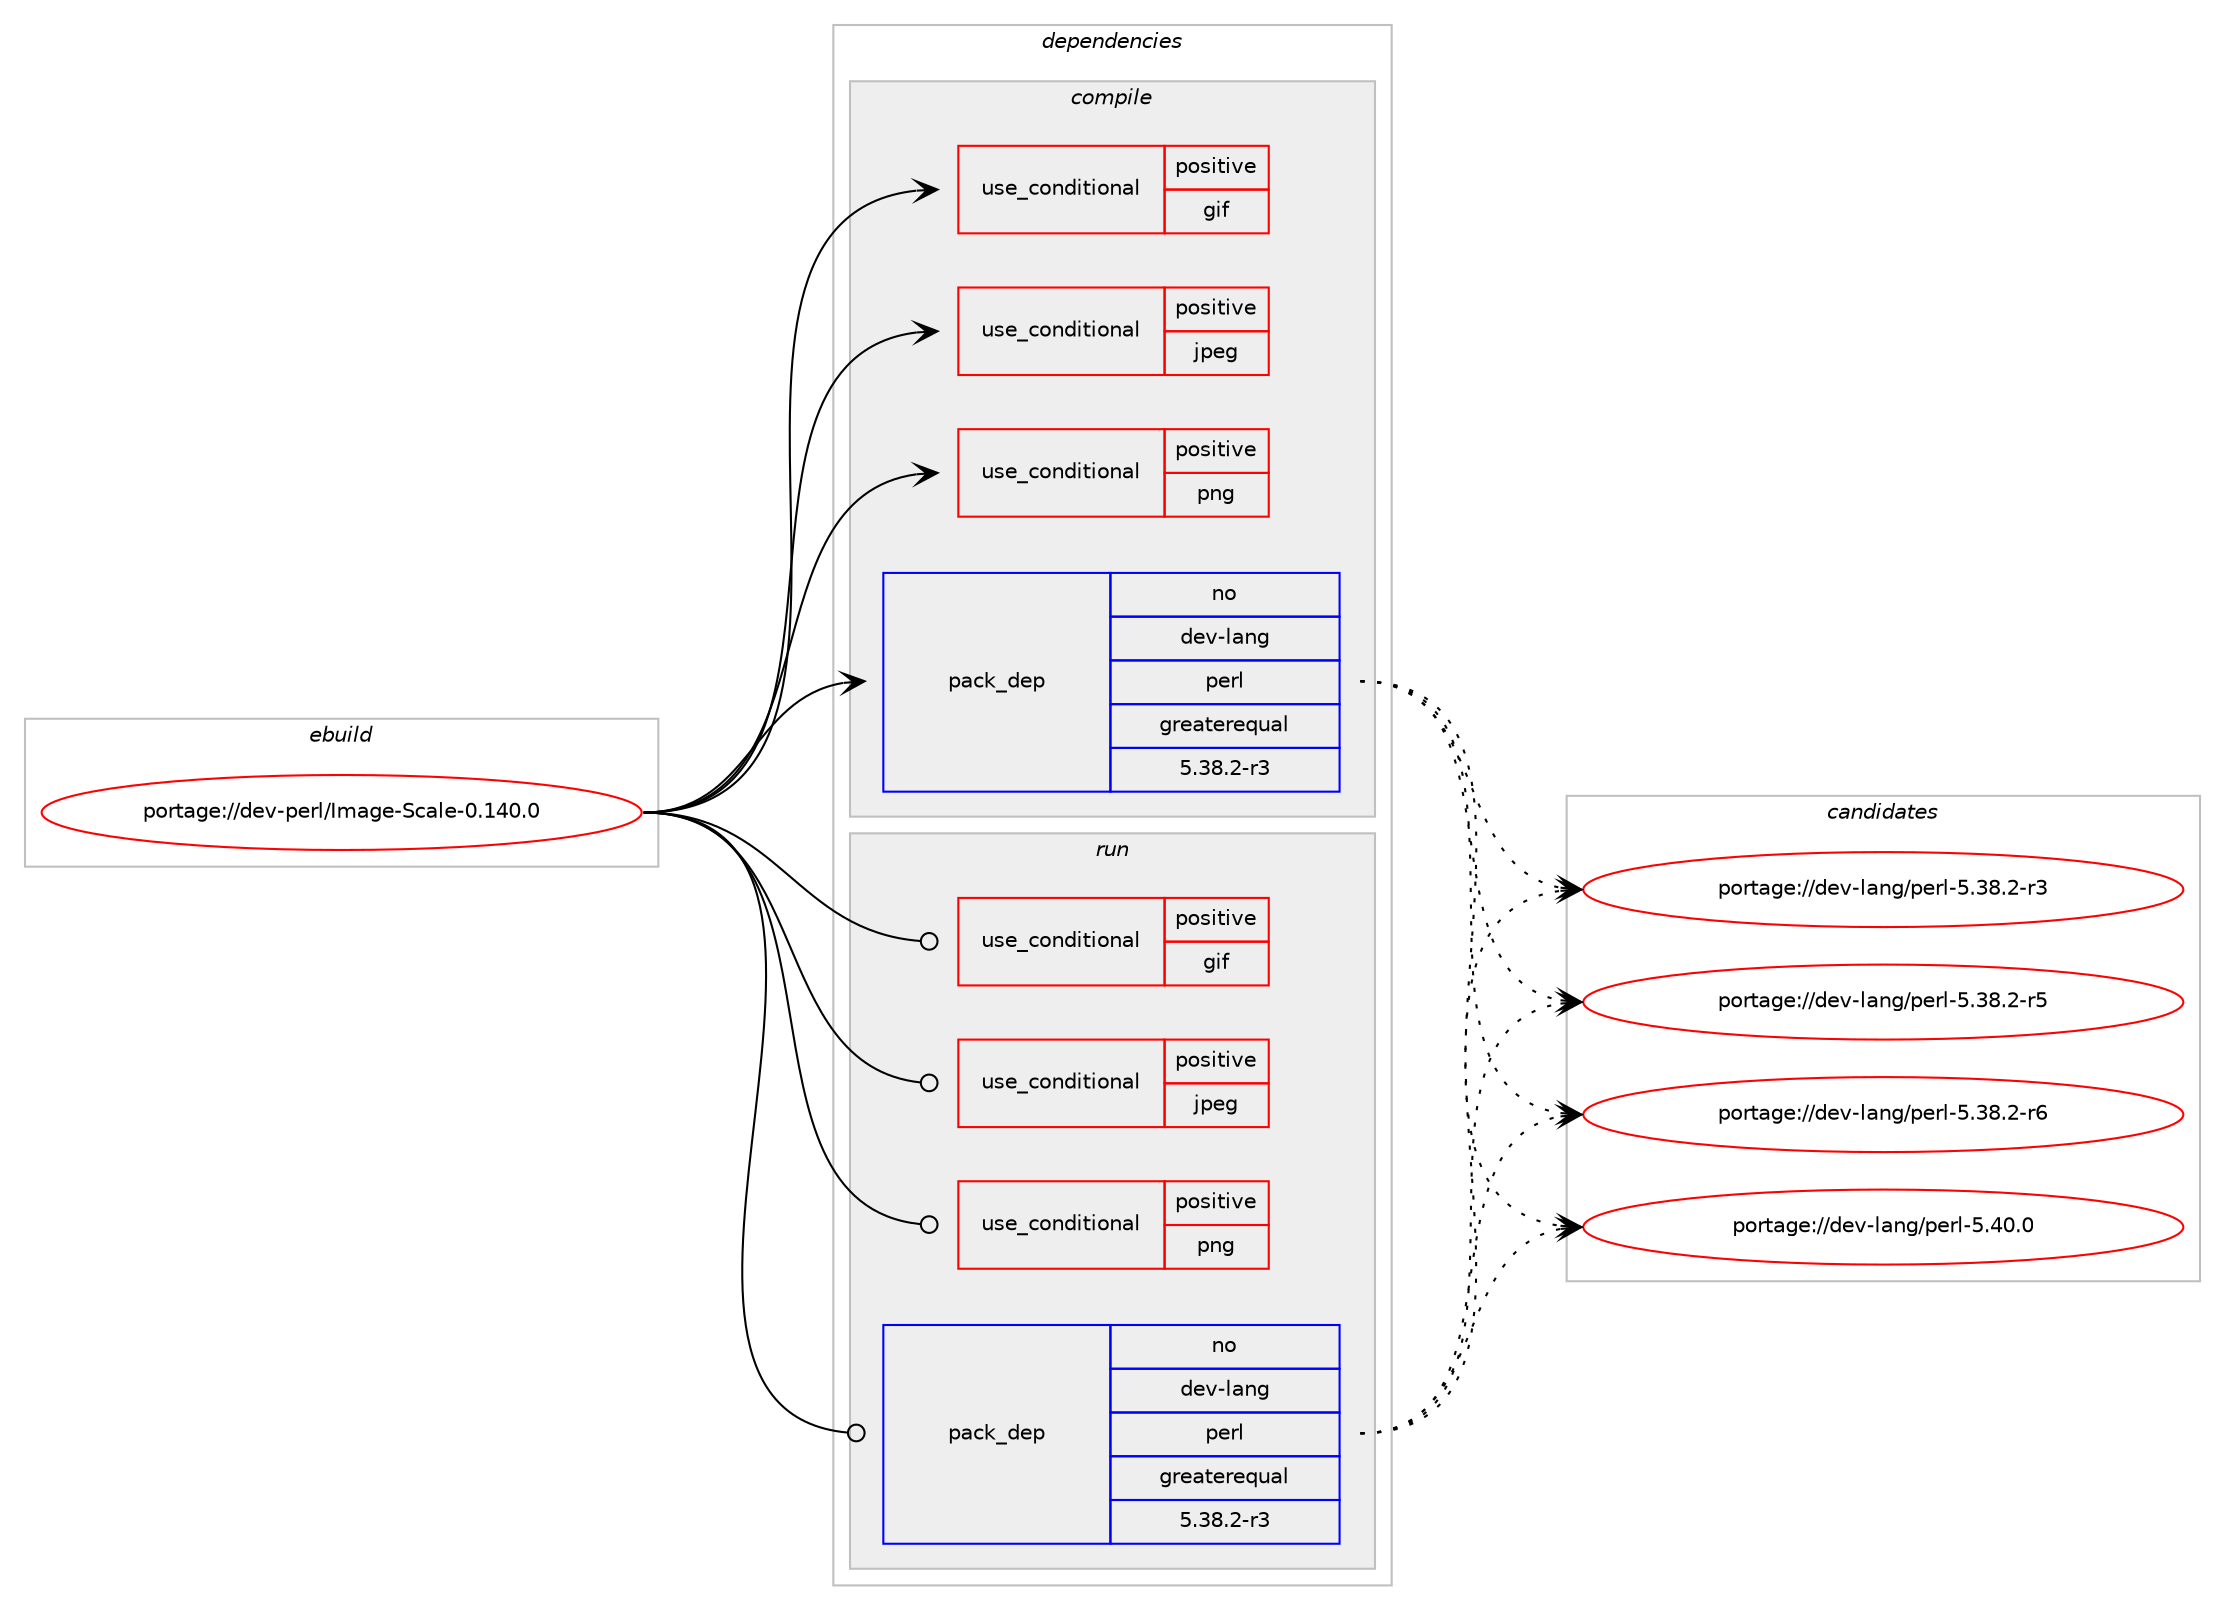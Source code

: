 digraph prolog {

# *************
# Graph options
# *************

newrank=true;
concentrate=true;
compound=true;
graph [rankdir=LR,fontname=Helvetica,fontsize=10,ranksep=1.5];#, ranksep=2.5, nodesep=0.2];
edge  [arrowhead=vee];
node  [fontname=Helvetica,fontsize=10];

# **********
# The ebuild
# **********

subgraph cluster_leftcol {
color=gray;
rank=same;
label=<<i>ebuild</i>>;
id [label="portage://dev-perl/Image-Scale-0.140.0", color=red, width=4, href="../dev-perl/Image-Scale-0.140.0.svg"];
}

# ****************
# The dependencies
# ****************

subgraph cluster_midcol {
color=gray;
label=<<i>dependencies</i>>;
subgraph cluster_compile {
fillcolor="#eeeeee";
style=filled;
label=<<i>compile</i>>;
subgraph cond29008 {
dependency66047 [label=<<TABLE BORDER="0" CELLBORDER="1" CELLSPACING="0" CELLPADDING="4"><TR><TD ROWSPAN="3" CELLPADDING="10">use_conditional</TD></TR><TR><TD>positive</TD></TR><TR><TD>gif</TD></TR></TABLE>>, shape=none, color=red];
# *** BEGIN UNKNOWN DEPENDENCY TYPE (TODO) ***
# dependency66047 -> package_dependency(portage://dev-perl/Image-Scale-0.140.0,install,no,media-libs,giflib,none,[,,],[],[])
# *** END UNKNOWN DEPENDENCY TYPE (TODO) ***

}
id:e -> dependency66047:w [weight=20,style="solid",arrowhead="vee"];
subgraph cond29009 {
dependency66048 [label=<<TABLE BORDER="0" CELLBORDER="1" CELLSPACING="0" CELLPADDING="4"><TR><TD ROWSPAN="3" CELLPADDING="10">use_conditional</TD></TR><TR><TD>positive</TD></TR><TR><TD>jpeg</TD></TR></TABLE>>, shape=none, color=red];
# *** BEGIN UNKNOWN DEPENDENCY TYPE (TODO) ***
# dependency66048 -> package_dependency(portage://dev-perl/Image-Scale-0.140.0,install,no,virtual,jpeg,none,[,,],[slot(0)],[])
# *** END UNKNOWN DEPENDENCY TYPE (TODO) ***

}
id:e -> dependency66048:w [weight=20,style="solid",arrowhead="vee"];
subgraph cond29010 {
dependency66049 [label=<<TABLE BORDER="0" CELLBORDER="1" CELLSPACING="0" CELLPADDING="4"><TR><TD ROWSPAN="3" CELLPADDING="10">use_conditional</TD></TR><TR><TD>positive</TD></TR><TR><TD>png</TD></TR></TABLE>>, shape=none, color=red];
# *** BEGIN UNKNOWN DEPENDENCY TYPE (TODO) ***
# dependency66049 -> package_dependency(portage://dev-perl/Image-Scale-0.140.0,install,no,media-libs,libpng,none,[,,],[slot(0)],[])
# *** END UNKNOWN DEPENDENCY TYPE (TODO) ***

}
id:e -> dependency66049:w [weight=20,style="solid",arrowhead="vee"];
subgraph pack35866 {
dependency66050 [label=<<TABLE BORDER="0" CELLBORDER="1" CELLSPACING="0" CELLPADDING="4" WIDTH="220"><TR><TD ROWSPAN="6" CELLPADDING="30">pack_dep</TD></TR><TR><TD WIDTH="110">no</TD></TR><TR><TD>dev-lang</TD></TR><TR><TD>perl</TD></TR><TR><TD>greaterequal</TD></TR><TR><TD>5.38.2-r3</TD></TR></TABLE>>, shape=none, color=blue];
}
id:e -> dependency66050:w [weight=20,style="solid",arrowhead="vee"];
}
subgraph cluster_compileandrun {
fillcolor="#eeeeee";
style=filled;
label=<<i>compile and run</i>>;
}
subgraph cluster_run {
fillcolor="#eeeeee";
style=filled;
label=<<i>run</i>>;
subgraph cond29011 {
dependency66051 [label=<<TABLE BORDER="0" CELLBORDER="1" CELLSPACING="0" CELLPADDING="4"><TR><TD ROWSPAN="3" CELLPADDING="10">use_conditional</TD></TR><TR><TD>positive</TD></TR><TR><TD>gif</TD></TR></TABLE>>, shape=none, color=red];
# *** BEGIN UNKNOWN DEPENDENCY TYPE (TODO) ***
# dependency66051 -> package_dependency(portage://dev-perl/Image-Scale-0.140.0,run,no,media-libs,giflib,none,[,,],[],[])
# *** END UNKNOWN DEPENDENCY TYPE (TODO) ***

}
id:e -> dependency66051:w [weight=20,style="solid",arrowhead="odot"];
subgraph cond29012 {
dependency66052 [label=<<TABLE BORDER="0" CELLBORDER="1" CELLSPACING="0" CELLPADDING="4"><TR><TD ROWSPAN="3" CELLPADDING="10">use_conditional</TD></TR><TR><TD>positive</TD></TR><TR><TD>jpeg</TD></TR></TABLE>>, shape=none, color=red];
# *** BEGIN UNKNOWN DEPENDENCY TYPE (TODO) ***
# dependency66052 -> package_dependency(portage://dev-perl/Image-Scale-0.140.0,run,no,virtual,jpeg,none,[,,],[slot(0)],[])
# *** END UNKNOWN DEPENDENCY TYPE (TODO) ***

}
id:e -> dependency66052:w [weight=20,style="solid",arrowhead="odot"];
subgraph cond29013 {
dependency66053 [label=<<TABLE BORDER="0" CELLBORDER="1" CELLSPACING="0" CELLPADDING="4"><TR><TD ROWSPAN="3" CELLPADDING="10">use_conditional</TD></TR><TR><TD>positive</TD></TR><TR><TD>png</TD></TR></TABLE>>, shape=none, color=red];
# *** BEGIN UNKNOWN DEPENDENCY TYPE (TODO) ***
# dependency66053 -> package_dependency(portage://dev-perl/Image-Scale-0.140.0,run,no,media-libs,libpng,none,[,,],[slot(0)],[])
# *** END UNKNOWN DEPENDENCY TYPE (TODO) ***

}
id:e -> dependency66053:w [weight=20,style="solid",arrowhead="odot"];
subgraph pack35867 {
dependency66054 [label=<<TABLE BORDER="0" CELLBORDER="1" CELLSPACING="0" CELLPADDING="4" WIDTH="220"><TR><TD ROWSPAN="6" CELLPADDING="30">pack_dep</TD></TR><TR><TD WIDTH="110">no</TD></TR><TR><TD>dev-lang</TD></TR><TR><TD>perl</TD></TR><TR><TD>greaterequal</TD></TR><TR><TD>5.38.2-r3</TD></TR></TABLE>>, shape=none, color=blue];
}
id:e -> dependency66054:w [weight=20,style="solid",arrowhead="odot"];
# *** BEGIN UNKNOWN DEPENDENCY TYPE (TODO) ***
# id -> package_dependency(portage://dev-perl/Image-Scale-0.140.0,run,no,dev-lang,perl,none,[,,],any_same_slot,[])
# *** END UNKNOWN DEPENDENCY TYPE (TODO) ***

}
}

# **************
# The candidates
# **************

subgraph cluster_choices {
rank=same;
color=gray;
label=<<i>candidates</i>>;

subgraph choice35866 {
color=black;
nodesep=1;
choice100101118451089711010347112101114108455346515646504511451 [label="portage://dev-lang/perl-5.38.2-r3", color=red, width=4,href="../dev-lang/perl-5.38.2-r3.svg"];
choice100101118451089711010347112101114108455346515646504511453 [label="portage://dev-lang/perl-5.38.2-r5", color=red, width=4,href="../dev-lang/perl-5.38.2-r5.svg"];
choice100101118451089711010347112101114108455346515646504511454 [label="portage://dev-lang/perl-5.38.2-r6", color=red, width=4,href="../dev-lang/perl-5.38.2-r6.svg"];
choice10010111845108971101034711210111410845534652484648 [label="portage://dev-lang/perl-5.40.0", color=red, width=4,href="../dev-lang/perl-5.40.0.svg"];
dependency66050:e -> choice100101118451089711010347112101114108455346515646504511451:w [style=dotted,weight="100"];
dependency66050:e -> choice100101118451089711010347112101114108455346515646504511453:w [style=dotted,weight="100"];
dependency66050:e -> choice100101118451089711010347112101114108455346515646504511454:w [style=dotted,weight="100"];
dependency66050:e -> choice10010111845108971101034711210111410845534652484648:w [style=dotted,weight="100"];
}
subgraph choice35867 {
color=black;
nodesep=1;
choice100101118451089711010347112101114108455346515646504511451 [label="portage://dev-lang/perl-5.38.2-r3", color=red, width=4,href="../dev-lang/perl-5.38.2-r3.svg"];
choice100101118451089711010347112101114108455346515646504511453 [label="portage://dev-lang/perl-5.38.2-r5", color=red, width=4,href="../dev-lang/perl-5.38.2-r5.svg"];
choice100101118451089711010347112101114108455346515646504511454 [label="portage://dev-lang/perl-5.38.2-r6", color=red, width=4,href="../dev-lang/perl-5.38.2-r6.svg"];
choice10010111845108971101034711210111410845534652484648 [label="portage://dev-lang/perl-5.40.0", color=red, width=4,href="../dev-lang/perl-5.40.0.svg"];
dependency66054:e -> choice100101118451089711010347112101114108455346515646504511451:w [style=dotted,weight="100"];
dependency66054:e -> choice100101118451089711010347112101114108455346515646504511453:w [style=dotted,weight="100"];
dependency66054:e -> choice100101118451089711010347112101114108455346515646504511454:w [style=dotted,weight="100"];
dependency66054:e -> choice10010111845108971101034711210111410845534652484648:w [style=dotted,weight="100"];
}
}

}
